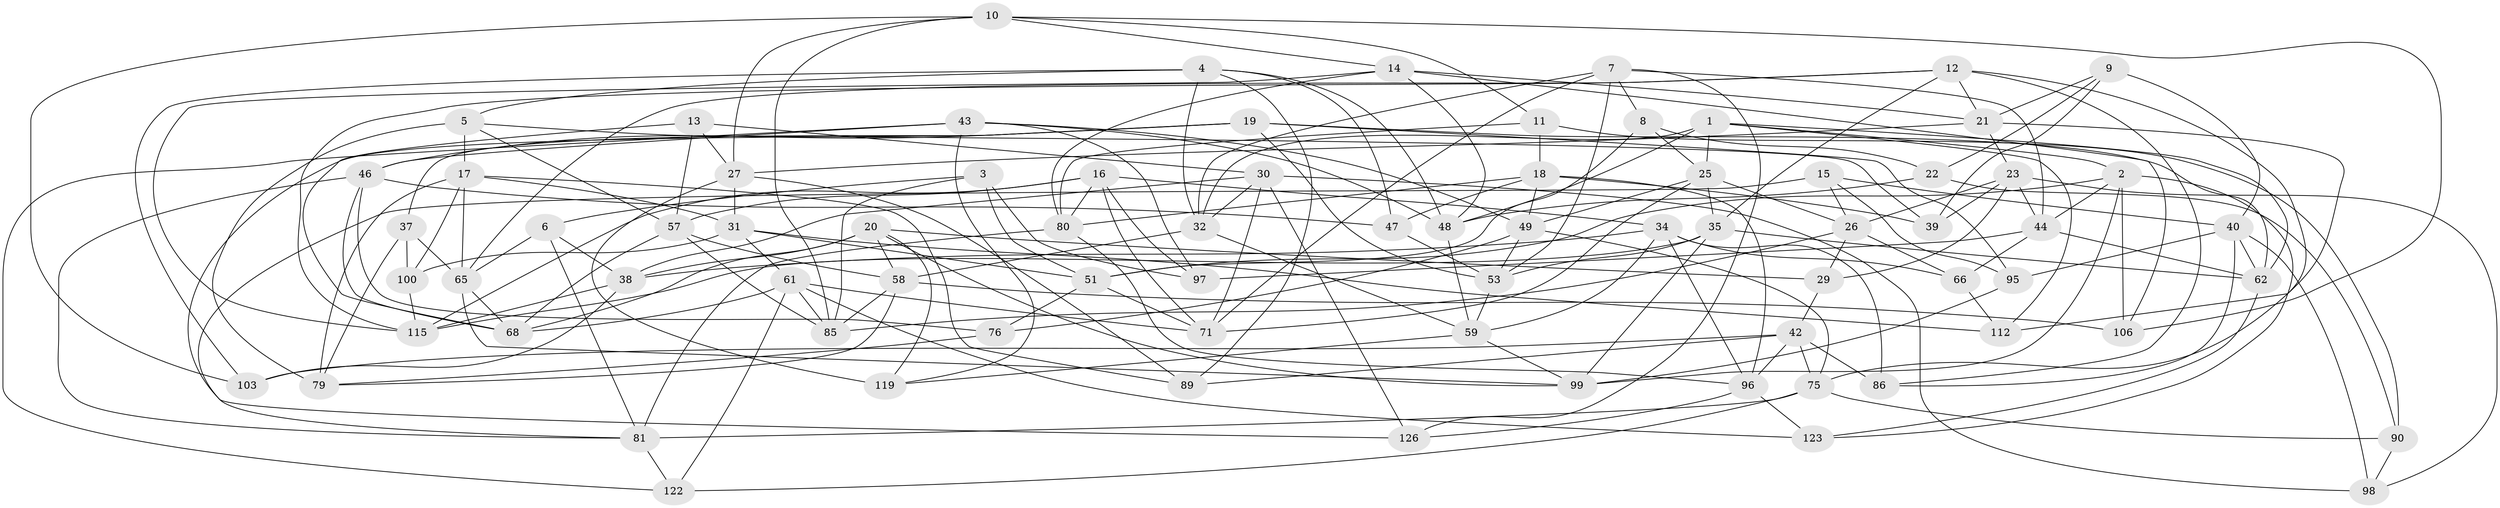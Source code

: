 // Generated by graph-tools (version 1.1) at 2025/52/02/27/25 19:52:34]
// undirected, 77 vertices, 202 edges
graph export_dot {
graph [start="1"]
  node [color=gray90,style=filled];
  1 [super="+113"];
  2 [super="+55"];
  3;
  4 [super="+24"];
  5 [super="+70"];
  6;
  7 [super="+54"];
  8;
  9;
  10 [super="+41"];
  11;
  12 [super="+121"];
  13;
  14 [super="+36"];
  15;
  16 [super="+52"];
  17 [super="+87"];
  18 [super="+109"];
  19 [super="+69"];
  20 [super="+45"];
  21 [super="+33"];
  22;
  23 [super="+108"];
  25 [super="+64"];
  26 [super="+50"];
  27 [super="+28"];
  29;
  30 [super="+77"];
  31 [super="+94"];
  32 [super="+63"];
  34 [super="+88"];
  35 [super="+67"];
  37;
  38 [super="+73"];
  39;
  40 [super="+114"];
  42 [super="+105"];
  43 [super="+118"];
  44 [super="+92"];
  46 [super="+110"];
  47;
  48 [super="+102"];
  49 [super="+125"];
  51 [super="+56"];
  53 [super="+124"];
  57 [super="+72"];
  58 [super="+101"];
  59 [super="+60"];
  61 [super="+83"];
  62 [super="+111"];
  65 [super="+78"];
  66;
  68 [super="+74"];
  71 [super="+84"];
  75 [super="+104"];
  76;
  79 [super="+120"];
  80 [super="+82"];
  81 [super="+91"];
  85 [super="+93"];
  86;
  89;
  90;
  95;
  96 [super="+116"];
  97;
  98;
  99 [super="+107"];
  100;
  103;
  106;
  112;
  115 [super="+117"];
  119;
  122;
  123;
  126;
  1 -- 62;
  1 -- 25;
  1 -- 32;
  1 -- 48;
  1 -- 112;
  1 -- 2;
  2 -- 123;
  2 -- 106;
  2 -- 44;
  2 -- 99;
  2 -- 51;
  3 -- 85;
  3 -- 97;
  3 -- 6;
  3 -- 51;
  4 -- 103;
  4 -- 48;
  4 -- 32;
  4 -- 89;
  4 -- 47;
  4 -- 5;
  5 -- 17;
  5 -- 79 [weight=2];
  5 -- 39;
  5 -- 57;
  6 -- 65;
  6 -- 81;
  6 -- 38;
  7 -- 126;
  7 -- 44;
  7 -- 71;
  7 -- 8;
  7 -- 53;
  7 -- 32;
  8 -- 22;
  8 -- 25;
  8 -- 51;
  9 -- 22;
  9 -- 40;
  9 -- 21;
  9 -- 39;
  10 -- 27;
  10 -- 106;
  10 -- 11;
  10 -- 103;
  10 -- 14;
  10 -- 85;
  11 -- 90;
  11 -- 18;
  11 -- 80;
  12 -- 21;
  12 -- 86;
  12 -- 112;
  12 -- 35;
  12 -- 65;
  12 -- 115;
  13 -- 27;
  13 -- 57;
  13 -- 30;
  13 -- 68;
  14 -- 48;
  14 -- 106;
  14 -- 80;
  14 -- 115;
  14 -- 21;
  15 -- 95;
  15 -- 40;
  15 -- 81;
  15 -- 26;
  16 -- 97;
  16 -- 71;
  16 -- 57;
  16 -- 80;
  16 -- 115;
  16 -- 34;
  17 -- 100;
  17 -- 79;
  17 -- 89;
  17 -- 31;
  17 -- 65;
  18 -- 39;
  18 -- 49;
  18 -- 47;
  18 -- 96;
  18 -- 80;
  19 -- 37;
  19 -- 95;
  19 -- 126;
  19 -- 62;
  19 -- 53;
  19 -- 46;
  20 -- 68;
  20 -- 119;
  20 -- 29;
  20 -- 99;
  20 -- 58;
  20 -- 38;
  21 -- 23;
  21 -- 75;
  21 -- 27;
  22 -- 90;
  22 -- 48;
  23 -- 39;
  23 -- 29;
  23 -- 44;
  23 -- 26;
  23 -- 98;
  25 -- 71;
  25 -- 26;
  25 -- 49;
  25 -- 35;
  26 -- 66;
  26 -- 29;
  26 -- 85;
  27 -- 31;
  27 -- 89;
  27 -- 119;
  29 -- 42;
  30 -- 98;
  30 -- 126;
  30 -- 32;
  30 -- 71;
  30 -- 38;
  31 -- 112;
  31 -- 100;
  31 -- 51;
  31 -- 61;
  32 -- 59;
  32 -- 58;
  34 -- 96;
  34 -- 86;
  34 -- 38;
  34 -- 66;
  34 -- 59;
  35 -- 115;
  35 -- 99;
  35 -- 53;
  35 -- 62;
  37 -- 65;
  37 -- 79;
  37 -- 100;
  38 -- 115;
  38 -- 103;
  40 -- 62;
  40 -- 98;
  40 -- 86;
  40 -- 95;
  42 -- 86;
  42 -- 75;
  42 -- 96;
  42 -- 89;
  42 -- 103;
  43 -- 122;
  43 -- 48;
  43 -- 97;
  43 -- 46;
  43 -- 119;
  43 -- 49;
  44 -- 66;
  44 -- 97;
  44 -- 62;
  46 -- 81;
  46 -- 76;
  46 -- 68;
  46 -- 47;
  47 -- 53;
  48 -- 59;
  49 -- 53;
  49 -- 75;
  49 -- 76;
  51 -- 76;
  51 -- 71;
  53 -- 59;
  57 -- 58;
  57 -- 85;
  57 -- 68;
  58 -- 106;
  58 -- 85;
  58 -- 79;
  59 -- 119;
  59 -- 99;
  61 -- 123;
  61 -- 122;
  61 -- 85;
  61 -- 71;
  61 -- 68;
  62 -- 123;
  65 -- 68;
  65 -- 99;
  66 -- 112;
  75 -- 122;
  75 -- 90;
  75 -- 81;
  76 -- 79;
  80 -- 96;
  80 -- 81;
  81 -- 122;
  90 -- 98;
  95 -- 99;
  96 -- 123;
  96 -- 126;
  100 -- 115;
}
